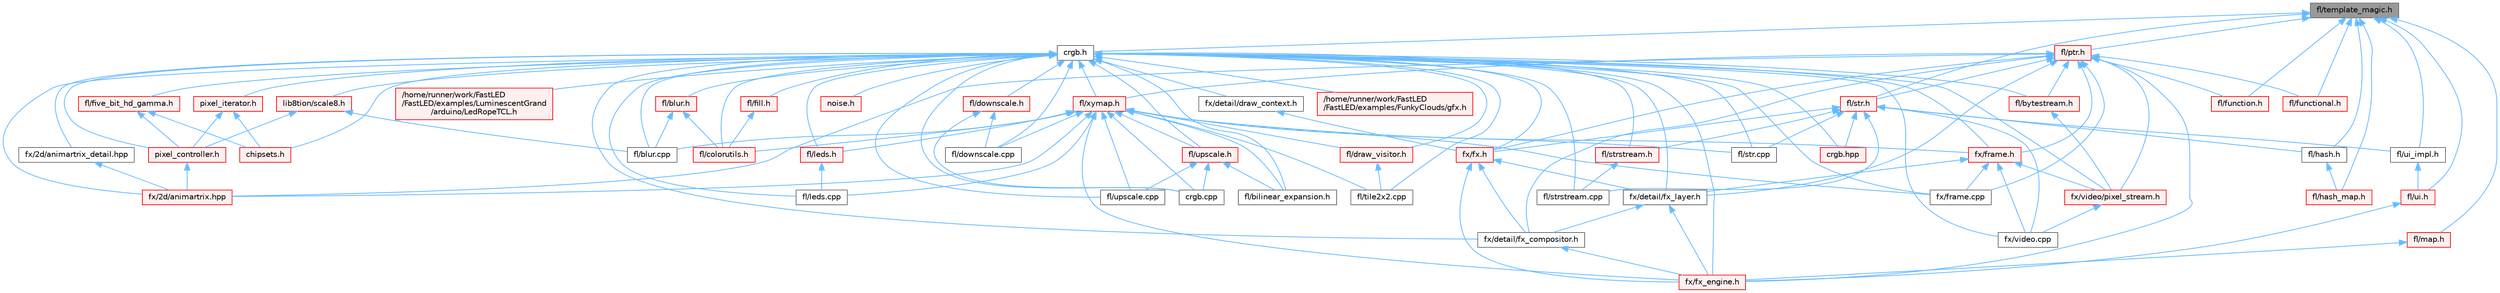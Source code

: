 digraph "fl/template_magic.h"
{
 // INTERACTIVE_SVG=YES
 // LATEX_PDF_SIZE
  bgcolor="transparent";
  edge [fontname=Helvetica,fontsize=10,labelfontname=Helvetica,labelfontsize=10];
  node [fontname=Helvetica,fontsize=10,shape=box,height=0.2,width=0.4];
  Node1 [id="Node000001",label="fl/template_magic.h",height=0.2,width=0.4,color="gray40", fillcolor="grey60", style="filled", fontcolor="black",tooltip=" "];
  Node1 -> Node2 [id="edge1_Node000001_Node000002",dir="back",color="steelblue1",style="solid",tooltip=" "];
  Node2 [id="Node000002",label="crgb.h",height=0.2,width=0.4,color="grey40", fillcolor="white", style="filled",URL="$db/dd1/crgb_8h.html",tooltip="Defines the red, green, and blue (RGB) pixel struct."];
  Node2 -> Node3 [id="edge2_Node000002_Node000003",dir="back",color="steelblue1",style="solid",tooltip=" "];
  Node3 [id="Node000003",label="/home/runner/work/FastLED\l/FastLED/examples/FunkyClouds/gfx.h",height=0.2,width=0.4,color="red", fillcolor="#FFF0F0", style="filled",URL="$d8/dd5/gfx_8h.html",tooltip=" "];
  Node2 -> Node6 [id="edge3_Node000002_Node000006",dir="back",color="steelblue1",style="solid",tooltip=" "];
  Node6 [id="Node000006",label="/home/runner/work/FastLED\l/FastLED/examples/LuminescentGrand\l/arduino/LedRopeTCL.h",height=0.2,width=0.4,color="red", fillcolor="#FFF0F0", style="filled",URL="$d9/d7e/_led_rope_t_c_l_8h.html",tooltip=" "];
  Node2 -> Node8 [id="edge4_Node000002_Node000008",dir="back",color="steelblue1",style="solid",tooltip=" "];
  Node8 [id="Node000008",label="chipsets.h",height=0.2,width=0.4,color="red", fillcolor="#FFF0F0", style="filled",URL="$db/d66/chipsets_8h.html",tooltip="Contains the bulk of the definitions for the various LED chipsets supported."];
  Node2 -> Node98 [id="edge5_Node000002_Node000098",dir="back",color="steelblue1",style="solid",tooltip=" "];
  Node98 [id="Node000098",label="crgb.cpp",height=0.2,width=0.4,color="grey40", fillcolor="white", style="filled",URL="$d0/de3/crgb_8cpp.html",tooltip="Utility functions for the red, green, and blue (RGB) pixel struct."];
  Node2 -> Node128 [id="edge6_Node000002_Node000128",dir="back",color="steelblue1",style="solid",tooltip=" "];
  Node128 [id="Node000128",label="crgb.hpp",height=0.2,width=0.4,color="red", fillcolor="#FFF0F0", style="filled",URL="$d0/d4b/crgb_8hpp.html",tooltip="Defines utility functions for the red, green, and blue (RGB) pixel struct."];
  Node2 -> Node145 [id="edge7_Node000002_Node000145",dir="back",color="steelblue1",style="solid",tooltip=" "];
  Node145 [id="Node000145",label="fl/bilinear_expansion.h",height=0.2,width=0.4,color="grey40", fillcolor="white", style="filled",URL="$da/d34/bilinear__expansion_8h.html",tooltip="Demonstrates how to mix noise generation with color palettes on a 2D LED matrix."];
  Node2 -> Node107 [id="edge8_Node000002_Node000107",dir="back",color="steelblue1",style="solid",tooltip=" "];
  Node107 [id="Node000107",label="fl/blur.cpp",height=0.2,width=0.4,color="grey40", fillcolor="white", style="filled",URL="$de/dc8/blur_8cpp.html",tooltip=" "];
  Node2 -> Node146 [id="edge9_Node000002_Node000146",dir="back",color="steelblue1",style="solid",tooltip=" "];
  Node146 [id="Node000146",label="fl/blur.h",height=0.2,width=0.4,color="red", fillcolor="#FFF0F0", style="filled",URL="$d4/df5/blur_8h.html",tooltip=" "];
  Node146 -> Node107 [id="edge10_Node000146_Node000107",dir="back",color="steelblue1",style="solid",tooltip=" "];
  Node146 -> Node147 [id="edge11_Node000146_Node000147",dir="back",color="steelblue1",style="solid",tooltip=" "];
  Node147 [id="Node000147",label="fl/colorutils.h",height=0.2,width=0.4,color="red", fillcolor="#FFF0F0", style="filled",URL="$d7/df9/fl_2colorutils_8h.html",tooltip="Utility functions for color fill, palettes, blending, and more."];
  Node2 -> Node156 [id="edge12_Node000002_Node000156",dir="back",color="steelblue1",style="solid",tooltip=" "];
  Node156 [id="Node000156",label="fl/bytestream.h",height=0.2,width=0.4,color="red", fillcolor="#FFF0F0", style="filled",URL="$dd/d2b/bytestream_8h.html",tooltip=" "];
  Node156 -> Node160 [id="edge13_Node000156_Node000160",dir="back",color="steelblue1",style="solid",tooltip=" "];
  Node160 [id="Node000160",label="fx/video/pixel_stream.h",height=0.2,width=0.4,color="red", fillcolor="#FFF0F0", style="filled",URL="$d3/dfa/pixel__stream_8h.html",tooltip=" "];
  Node160 -> Node159 [id="edge14_Node000160_Node000159",dir="back",color="steelblue1",style="solid",tooltip=" "];
  Node159 [id="Node000159",label="fx/video.cpp",height=0.2,width=0.4,color="grey40", fillcolor="white", style="filled",URL="$d0/d05/video_8cpp.html",tooltip=" "];
  Node2 -> Node147 [id="edge15_Node000002_Node000147",dir="back",color="steelblue1",style="solid",tooltip=" "];
  Node2 -> Node166 [id="edge16_Node000002_Node000166",dir="back",color="steelblue1",style="solid",tooltip=" "];
  Node166 [id="Node000166",label="fl/downscale.cpp",height=0.2,width=0.4,color="grey40", fillcolor="white", style="filled",URL="$d8/df9/downscale_8cpp.html",tooltip=" "];
  Node2 -> Node167 [id="edge17_Node000002_Node000167",dir="back",color="steelblue1",style="solid",tooltip=" "];
  Node167 [id="Node000167",label="fl/downscale.h",height=0.2,width=0.4,color="red", fillcolor="#FFF0F0", style="filled",URL="$d1/d30/src_2fl_2downscale_8h.html",tooltip=" "];
  Node167 -> Node98 [id="edge18_Node000167_Node000098",dir="back",color="steelblue1",style="solid",tooltip=" "];
  Node167 -> Node166 [id="edge19_Node000167_Node000166",dir="back",color="steelblue1",style="solid",tooltip=" "];
  Node2 -> Node152 [id="edge20_Node000002_Node000152",dir="back",color="steelblue1",style="solid",tooltip=" "];
  Node152 [id="Node000152",label="fl/draw_visitor.h",height=0.2,width=0.4,color="red", fillcolor="#FFF0F0", style="filled",URL="$d0/d4f/draw__visitor_8h.html",tooltip=" "];
  Node152 -> Node154 [id="edge21_Node000152_Node000154",dir="back",color="steelblue1",style="solid",tooltip=" "];
  Node154 [id="Node000154",label="fl/tile2x2.cpp",height=0.2,width=0.4,color="grey40", fillcolor="white", style="filled",URL="$db/d15/tile2x2_8cpp.html",tooltip=" "];
  Node2 -> Node168 [id="edge22_Node000002_Node000168",dir="back",color="steelblue1",style="solid",tooltip=" "];
  Node168 [id="Node000168",label="fl/fill.h",height=0.2,width=0.4,color="red", fillcolor="#FFF0F0", style="filled",URL="$d2/d78/fill_8h.html",tooltip=" "];
  Node168 -> Node147 [id="edge23_Node000168_Node000147",dir="back",color="steelblue1",style="solid",tooltip=" "];
  Node2 -> Node170 [id="edge24_Node000002_Node000170",dir="back",color="steelblue1",style="solid",tooltip=" "];
  Node170 [id="Node000170",label="fl/five_bit_hd_gamma.h",height=0.2,width=0.4,color="red", fillcolor="#FFF0F0", style="filled",URL="$dc/d44/five__bit__hd__gamma_8h.html",tooltip="Declares functions for five-bit gamma correction."];
  Node170 -> Node8 [id="edge25_Node000170_Node000008",dir="back",color="steelblue1",style="solid",tooltip=" "];
  Node170 -> Node133 [id="edge26_Node000170_Node000133",dir="back",color="steelblue1",style="solid",tooltip=" "];
  Node133 [id="Node000133",label="pixel_controller.h",height=0.2,width=0.4,color="red", fillcolor="#FFF0F0", style="filled",URL="$d5/d4d/pixel__controller_8h.html",tooltip="Low level pixel data writing class."];
  Node133 -> Node134 [id="edge27_Node000133_Node000134",dir="back",color="steelblue1",style="solid",tooltip=" "];
  Node134 [id="Node000134",label="fx/2d/animartrix.hpp",height=0.2,width=0.4,color="red", fillcolor="#FFF0F0", style="filled",URL="$d3/dc3/animartrix_8hpp.html",tooltip=" "];
  Node2 -> Node171 [id="edge28_Node000002_Node000171",dir="back",color="steelblue1",style="solid",tooltip=" "];
  Node171 [id="Node000171",label="fl/leds.cpp",height=0.2,width=0.4,color="grey40", fillcolor="white", style="filled",URL="$d6/d78/leds_8cpp.html",tooltip=" "];
  Node2 -> Node172 [id="edge29_Node000002_Node000172",dir="back",color="steelblue1",style="solid",tooltip=" "];
  Node172 [id="Node000172",label="fl/leds.h",height=0.2,width=0.4,color="red", fillcolor="#FFF0F0", style="filled",URL="$da/d78/leds_8h.html",tooltip=" "];
  Node172 -> Node171 [id="edge30_Node000172_Node000171",dir="back",color="steelblue1",style="solid",tooltip=" "];
  Node2 -> Node180 [id="edge31_Node000002_Node000180",dir="back",color="steelblue1",style="solid",tooltip=" "];
  Node180 [id="Node000180",label="fl/str.cpp",height=0.2,width=0.4,color="grey40", fillcolor="white", style="filled",URL="$d1/d1f/str_8cpp.html",tooltip=" "];
  Node2 -> Node181 [id="edge32_Node000002_Node000181",dir="back",color="steelblue1",style="solid",tooltip=" "];
  Node181 [id="Node000181",label="fl/strstream.cpp",height=0.2,width=0.4,color="grey40", fillcolor="white", style="filled",URL="$d3/d80/strstream_8cpp.html",tooltip=" "];
  Node2 -> Node182 [id="edge33_Node000002_Node000182",dir="back",color="steelblue1",style="solid",tooltip=" "];
  Node182 [id="Node000182",label="fl/strstream.h",height=0.2,width=0.4,color="red", fillcolor="#FFF0F0", style="filled",URL="$d8/d00/strstream_8h.html",tooltip=" "];
  Node182 -> Node181 [id="edge34_Node000182_Node000181",dir="back",color="steelblue1",style="solid",tooltip=" "];
  Node2 -> Node154 [id="edge35_Node000002_Node000154",dir="back",color="steelblue1",style="solid",tooltip=" "];
  Node2 -> Node220 [id="edge36_Node000002_Node000220",dir="back",color="steelblue1",style="solid",tooltip=" "];
  Node220 [id="Node000220",label="fl/upscale.cpp",height=0.2,width=0.4,color="grey40", fillcolor="white", style="filled",URL="$d0/d4f/upscale_8cpp.html",tooltip=" "];
  Node2 -> Node221 [id="edge37_Node000002_Node000221",dir="back",color="steelblue1",style="solid",tooltip=" "];
  Node221 [id="Node000221",label="fl/upscale.h",height=0.2,width=0.4,color="red", fillcolor="#FFF0F0", style="filled",URL="$d6/d0c/upscale_8h.html",tooltip=" "];
  Node221 -> Node98 [id="edge38_Node000221_Node000098",dir="back",color="steelblue1",style="solid",tooltip=" "];
  Node221 -> Node145 [id="edge39_Node000221_Node000145",dir="back",color="steelblue1",style="solid",tooltip=" "];
  Node221 -> Node220 [id="edge40_Node000221_Node000220",dir="back",color="steelblue1",style="solid",tooltip=" "];
  Node2 -> Node223 [id="edge41_Node000002_Node000223",dir="back",color="steelblue1",style="solid",tooltip=" "];
  Node223 [id="Node000223",label="fl/xymap.h",height=0.2,width=0.4,color="red", fillcolor="#FFF0F0", style="filled",URL="$da/d61/xymap_8h.html",tooltip=" "];
  Node223 -> Node98 [id="edge42_Node000223_Node000098",dir="back",color="steelblue1",style="solid",tooltip=" "];
  Node223 -> Node145 [id="edge43_Node000223_Node000145",dir="back",color="steelblue1",style="solid",tooltip=" "];
  Node223 -> Node107 [id="edge44_Node000223_Node000107",dir="back",color="steelblue1",style="solid",tooltip=" "];
  Node223 -> Node147 [id="edge45_Node000223_Node000147",dir="back",color="steelblue1",style="solid",tooltip=" "];
  Node223 -> Node166 [id="edge46_Node000223_Node000166",dir="back",color="steelblue1",style="solid",tooltip=" "];
  Node223 -> Node152 [id="edge47_Node000223_Node000152",dir="back",color="steelblue1",style="solid",tooltip=" "];
  Node223 -> Node171 [id="edge48_Node000223_Node000171",dir="back",color="steelblue1",style="solid",tooltip=" "];
  Node223 -> Node172 [id="edge49_Node000223_Node000172",dir="back",color="steelblue1",style="solid",tooltip=" "];
  Node223 -> Node180 [id="edge50_Node000223_Node000180",dir="back",color="steelblue1",style="solid",tooltip=" "];
  Node223 -> Node154 [id="edge51_Node000223_Node000154",dir="back",color="steelblue1",style="solid",tooltip=" "];
  Node223 -> Node220 [id="edge52_Node000223_Node000220",dir="back",color="steelblue1",style="solid",tooltip=" "];
  Node223 -> Node221 [id="edge53_Node000223_Node000221",dir="back",color="steelblue1",style="solid",tooltip=" "];
  Node223 -> Node134 [id="edge54_Node000223_Node000134",dir="back",color="steelblue1",style="solid",tooltip=" "];
  Node223 -> Node217 [id="edge55_Node000223_Node000217",dir="back",color="steelblue1",style="solid",tooltip=" "];
  Node217 [id="Node000217",label="fx/frame.cpp",height=0.2,width=0.4,color="grey40", fillcolor="white", style="filled",URL="$da/d14/frame_8cpp.html",tooltip=" "];
  Node223 -> Node235 [id="edge56_Node000223_Node000235",dir="back",color="steelblue1",style="solid",tooltip=" "];
  Node235 [id="Node000235",label="fx/frame.h",height=0.2,width=0.4,color="red", fillcolor="#FFF0F0", style="filled",URL="$df/d7d/frame_8h.html",tooltip=" "];
  Node235 -> Node215 [id="edge57_Node000235_Node000215",dir="back",color="steelblue1",style="solid",tooltip=" "];
  Node215 [id="Node000215",label="fx/detail/fx_layer.h",height=0.2,width=0.4,color="grey40", fillcolor="white", style="filled",URL="$d7/d2f/fx__layer_8h.html",tooltip=" "];
  Node215 -> Node216 [id="edge58_Node000215_Node000216",dir="back",color="steelblue1",style="solid",tooltip=" "];
  Node216 [id="Node000216",label="fx/detail/fx_compositor.h",height=0.2,width=0.4,color="grey40", fillcolor="white", style="filled",URL="$d5/d6b/fx__compositor_8h.html",tooltip=" "];
  Node216 -> Node205 [id="edge59_Node000216_Node000205",dir="back",color="steelblue1",style="solid",tooltip=" "];
  Node205 [id="Node000205",label="fx/fx_engine.h",height=0.2,width=0.4,color="red", fillcolor="#FFF0F0", style="filled",URL="$d9/d3c/fx__engine_8h.html",tooltip=" "];
  Node215 -> Node205 [id="edge60_Node000215_Node000205",dir="back",color="steelblue1",style="solid",tooltip=" "];
  Node235 -> Node217 [id="edge61_Node000235_Node000217",dir="back",color="steelblue1",style="solid",tooltip=" "];
  Node235 -> Node159 [id="edge62_Node000235_Node000159",dir="back",color="steelblue1",style="solid",tooltip=" "];
  Node235 -> Node160 [id="edge63_Node000235_Node000160",dir="back",color="steelblue1",style="solid",tooltip=" "];
  Node223 -> Node205 [id="edge64_Node000223_Node000205",dir="back",color="steelblue1",style="solid",tooltip=" "];
  Node2 -> Node134 [id="edge65_Node000002_Node000134",dir="back",color="steelblue1",style="solid",tooltip=" "];
  Node2 -> Node237 [id="edge66_Node000002_Node000237",dir="back",color="steelblue1",style="solid",tooltip=" "];
  Node237 [id="Node000237",label="fx/2d/animartrix_detail.hpp",height=0.2,width=0.4,color="grey40", fillcolor="white", style="filled",URL="$d3/d3b/animartrix__detail_8hpp.html",tooltip=" "];
  Node237 -> Node134 [id="edge67_Node000237_Node000134",dir="back",color="steelblue1",style="solid",tooltip=" "];
  Node2 -> Node238 [id="edge68_Node000002_Node000238",dir="back",color="steelblue1",style="solid",tooltip=" "];
  Node238 [id="Node000238",label="fx/detail/draw_context.h",height=0.2,width=0.4,color="grey40", fillcolor="white", style="filled",URL="$db/ded/draw__context_8h.html",tooltip=" "];
  Node238 -> Node239 [id="edge69_Node000238_Node000239",dir="back",color="steelblue1",style="solid",tooltip=" "];
  Node239 [id="Node000239",label="fx/fx.h",height=0.2,width=0.4,color="red", fillcolor="#FFF0F0", style="filled",URL="$df/d44/src_2fx_2fx_8h.html",tooltip=" "];
  Node239 -> Node216 [id="edge70_Node000239_Node000216",dir="back",color="steelblue1",style="solid",tooltip=" "];
  Node239 -> Node215 [id="edge71_Node000239_Node000215",dir="back",color="steelblue1",style="solid",tooltip=" "];
  Node239 -> Node205 [id="edge72_Node000239_Node000205",dir="back",color="steelblue1",style="solid",tooltip=" "];
  Node2 -> Node216 [id="edge73_Node000002_Node000216",dir="back",color="steelblue1",style="solid",tooltip=" "];
  Node2 -> Node215 [id="edge74_Node000002_Node000215",dir="back",color="steelblue1",style="solid",tooltip=" "];
  Node2 -> Node217 [id="edge75_Node000002_Node000217",dir="back",color="steelblue1",style="solid",tooltip=" "];
  Node2 -> Node235 [id="edge76_Node000002_Node000235",dir="back",color="steelblue1",style="solid",tooltip=" "];
  Node2 -> Node239 [id="edge77_Node000002_Node000239",dir="back",color="steelblue1",style="solid",tooltip=" "];
  Node2 -> Node205 [id="edge78_Node000002_Node000205",dir="back",color="steelblue1",style="solid",tooltip=" "];
  Node2 -> Node159 [id="edge79_Node000002_Node000159",dir="back",color="steelblue1",style="solid",tooltip=" "];
  Node2 -> Node160 [id="edge80_Node000002_Node000160",dir="back",color="steelblue1",style="solid",tooltip=" "];
  Node2 -> Node243 [id="edge81_Node000002_Node000243",dir="back",color="steelblue1",style="solid",tooltip=" "];
  Node243 [id="Node000243",label="lib8tion/scale8.h",height=0.2,width=0.4,color="red", fillcolor="#FFF0F0", style="filled",URL="$db/d91/scale8_8h.html",tooltip="Fast, efficient 8-bit scaling functions specifically designed for high-performance LED programming."];
  Node243 -> Node107 [id="edge82_Node000243_Node000107",dir="back",color="steelblue1",style="solid",tooltip=" "];
  Node243 -> Node133 [id="edge83_Node000243_Node000133",dir="back",color="steelblue1",style="solid",tooltip=" "];
  Node2 -> Node245 [id="edge84_Node000002_Node000245",dir="back",color="steelblue1",style="solid",tooltip=" "];
  Node245 [id="Node000245",label="noise.h",height=0.2,width=0.4,color="red", fillcolor="#FFF0F0", style="filled",URL="$d1/d31/noise_8h.html",tooltip="Functions to generate and fill arrays with noise."];
  Node2 -> Node133 [id="edge85_Node000002_Node000133",dir="back",color="steelblue1",style="solid",tooltip=" "];
  Node2 -> Node247 [id="edge86_Node000002_Node000247",dir="back",color="steelblue1",style="solid",tooltip=" "];
  Node247 [id="Node000247",label="pixel_iterator.h",height=0.2,width=0.4,color="red", fillcolor="#FFF0F0", style="filled",URL="$d8/d6c/pixel__iterator_8h.html",tooltip="Non-templated low level pixel data writing class."];
  Node247 -> Node8 [id="edge87_Node000247_Node000008",dir="back",color="steelblue1",style="solid",tooltip=" "];
  Node247 -> Node133 [id="edge88_Node000247_Node000133",dir="back",color="steelblue1",style="solid",tooltip=" "];
  Node1 -> Node248 [id="edge89_Node000001_Node000248",dir="back",color="steelblue1",style="solid",tooltip=" "];
  Node248 [id="Node000248",label="fl/function.h",height=0.2,width=0.4,color="red", fillcolor="#FFF0F0", style="filled",URL="$dd/d67/function_8h.html",tooltip=" "];
  Node1 -> Node250 [id="edge90_Node000001_Node000250",dir="back",color="steelblue1",style="solid",tooltip=" "];
  Node250 [id="Node000250",label="fl/functional.h",height=0.2,width=0.4,color="red", fillcolor="#FFF0F0", style="filled",URL="$d8/dea/functional_8h.html",tooltip=" "];
  Node1 -> Node265 [id="edge91_Node000001_Node000265",dir="back",color="steelblue1",style="solid",tooltip=" "];
  Node265 [id="Node000265",label="fl/hash.h",height=0.2,width=0.4,color="grey40", fillcolor="white", style="filled",URL="$db/dfb/hash_8h.html",tooltip=" "];
  Node265 -> Node189 [id="edge92_Node000265_Node000189",dir="back",color="steelblue1",style="solid",tooltip=" "];
  Node189 [id="Node000189",label="fl/hash_map.h",height=0.2,width=0.4,color="red", fillcolor="#FFF0F0", style="filled",URL="$d6/d13/hash__map_8h.html",tooltip=" "];
  Node1 -> Node189 [id="edge93_Node000001_Node000189",dir="back",color="steelblue1",style="solid",tooltip=" "];
  Node1 -> Node259 [id="edge94_Node000001_Node000259",dir="back",color="steelblue1",style="solid",tooltip=" "];
  Node259 [id="Node000259",label="fl/map.h",height=0.2,width=0.4,color="red", fillcolor="#FFF0F0", style="filled",URL="$dc/db7/map_8h.html",tooltip=" "];
  Node259 -> Node205 [id="edge95_Node000259_Node000205",dir="back",color="steelblue1",style="solid",tooltip=" "];
  Node1 -> Node277 [id="edge96_Node000001_Node000277",dir="back",color="steelblue1",style="solid",tooltip=" "];
  Node277 [id="Node000277",label="fl/ptr.h",height=0.2,width=0.4,color="red", fillcolor="#FFF0F0", style="filled",URL="$dd/d98/ptr_8h.html",tooltip=" "];
  Node277 -> Node156 [id="edge97_Node000277_Node000156",dir="back",color="steelblue1",style="solid",tooltip=" "];
  Node277 -> Node248 [id="edge98_Node000277_Node000248",dir="back",color="steelblue1",style="solid",tooltip=" "];
  Node277 -> Node250 [id="edge99_Node000277_Node000250",dir="back",color="steelblue1",style="solid",tooltip=" "];
  Node277 -> Node264 [id="edge100_Node000277_Node000264",dir="back",color="steelblue1",style="solid",tooltip=" "];
  Node264 [id="Node000264",label="fl/str.h",height=0.2,width=0.4,color="red", fillcolor="#FFF0F0", style="filled",URL="$d1/d93/str_8h.html",tooltip=" "];
  Node264 -> Node128 [id="edge101_Node000264_Node000128",dir="back",color="steelblue1",style="solid",tooltip=" "];
  Node264 -> Node265 [id="edge102_Node000264_Node000265",dir="back",color="steelblue1",style="solid",tooltip=" "];
  Node264 -> Node180 [id="edge103_Node000264_Node000180",dir="back",color="steelblue1",style="solid",tooltip=" "];
  Node264 -> Node181 [id="edge104_Node000264_Node000181",dir="back",color="steelblue1",style="solid",tooltip=" "];
  Node264 -> Node182 [id="edge105_Node000264_Node000182",dir="back",color="steelblue1",style="solid",tooltip=" "];
  Node264 -> Node202 [id="edge106_Node000264_Node000202",dir="back",color="steelblue1",style="solid",tooltip=" "];
  Node202 [id="Node000202",label="fl/ui_impl.h",height=0.2,width=0.4,color="grey40", fillcolor="white", style="filled",URL="$d6/dc0/ui__impl_8h.html",tooltip=" "];
  Node202 -> Node203 [id="edge107_Node000202_Node000203",dir="back",color="steelblue1",style="solid",tooltip=" "];
  Node203 [id="Node000203",label="fl/ui.h",height=0.2,width=0.4,color="red", fillcolor="#FFF0F0", style="filled",URL="$d9/d3b/ui_8h.html",tooltip=" "];
  Node203 -> Node205 [id="edge108_Node000203_Node000205",dir="back",color="steelblue1",style="solid",tooltip=" "];
  Node264 -> Node239 [id="edge109_Node000264_Node000239",dir="back",color="steelblue1",style="solid",tooltip=" "];
  Node264 -> Node159 [id="edge110_Node000264_Node000159",dir="back",color="steelblue1",style="solid",tooltip=" "];
  Node277 -> Node223 [id="edge111_Node000277_Node000223",dir="back",color="steelblue1",style="solid",tooltip=" "];
  Node277 -> Node134 [id="edge112_Node000277_Node000134",dir="back",color="steelblue1",style="solid",tooltip=" "];
  Node277 -> Node216 [id="edge113_Node000277_Node000216",dir="back",color="steelblue1",style="solid",tooltip=" "];
  Node277 -> Node215 [id="edge114_Node000277_Node000215",dir="back",color="steelblue1",style="solid",tooltip=" "];
  Node277 -> Node217 [id="edge115_Node000277_Node000217",dir="back",color="steelblue1",style="solid",tooltip=" "];
  Node277 -> Node235 [id="edge116_Node000277_Node000235",dir="back",color="steelblue1",style="solid",tooltip=" "];
  Node277 -> Node239 [id="edge117_Node000277_Node000239",dir="back",color="steelblue1",style="solid",tooltip=" "];
  Node277 -> Node205 [id="edge118_Node000277_Node000205",dir="back",color="steelblue1",style="solid",tooltip=" "];
  Node277 -> Node160 [id="edge119_Node000277_Node000160",dir="back",color="steelblue1",style="solid",tooltip=" "];
  Node1 -> Node264 [id="edge120_Node000001_Node000264",dir="back",color="steelblue1",style="solid",tooltip=" "];
  Node1 -> Node203 [id="edge121_Node000001_Node000203",dir="back",color="steelblue1",style="solid",tooltip=" "];
  Node1 -> Node202 [id="edge122_Node000001_Node000202",dir="back",color="steelblue1",style="solid",tooltip=" "];
}
